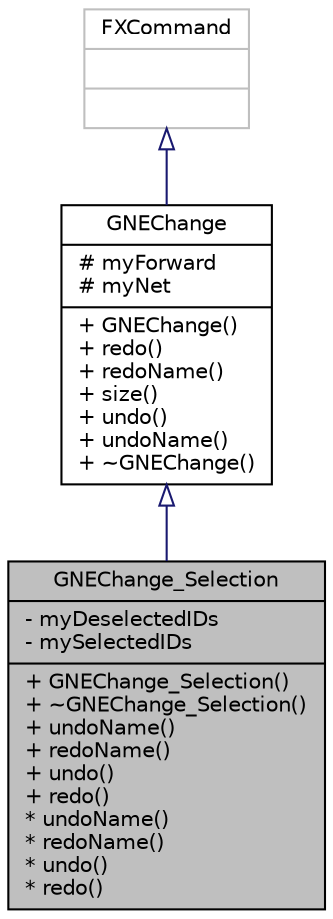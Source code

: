digraph "GNEChange_Selection"
{
  edge [fontname="Helvetica",fontsize="10",labelfontname="Helvetica",labelfontsize="10"];
  node [fontname="Helvetica",fontsize="10",shape=record];
  Node0 [label="{GNEChange_Selection\n|- myDeselectedIDs\l- mySelectedIDs\l|+ GNEChange_Selection()\l+ ~GNEChange_Selection()\l+ undoName()\l+ redoName()\l+ undo()\l+ redo()\l* undoName()\l* redoName()\l* undo()\l* redo()\l}",height=0.2,width=0.4,color="black", fillcolor="grey75", style="filled", fontcolor="black"];
  Node1 -> Node0 [dir="back",color="midnightblue",fontsize="10",style="solid",arrowtail="onormal",fontname="Helvetica"];
  Node1 [label="{GNEChange\n|# myForward\l# myNet\l|+ GNEChange()\l+ redo()\l+ redoName()\l+ size()\l+ undo()\l+ undoName()\l+ ~GNEChange()\l}",height=0.2,width=0.4,color="black", fillcolor="white", style="filled",URL="$df/dd8/class_g_n_e_change.html",tooltip="the function-object for an editing operation (abstract base) "];
  Node2 -> Node1 [dir="back",color="midnightblue",fontsize="10",style="solid",arrowtail="onormal",fontname="Helvetica"];
  Node2 [label="{FXCommand\n||}",height=0.2,width=0.4,color="grey75", fillcolor="white", style="filled"];
}
